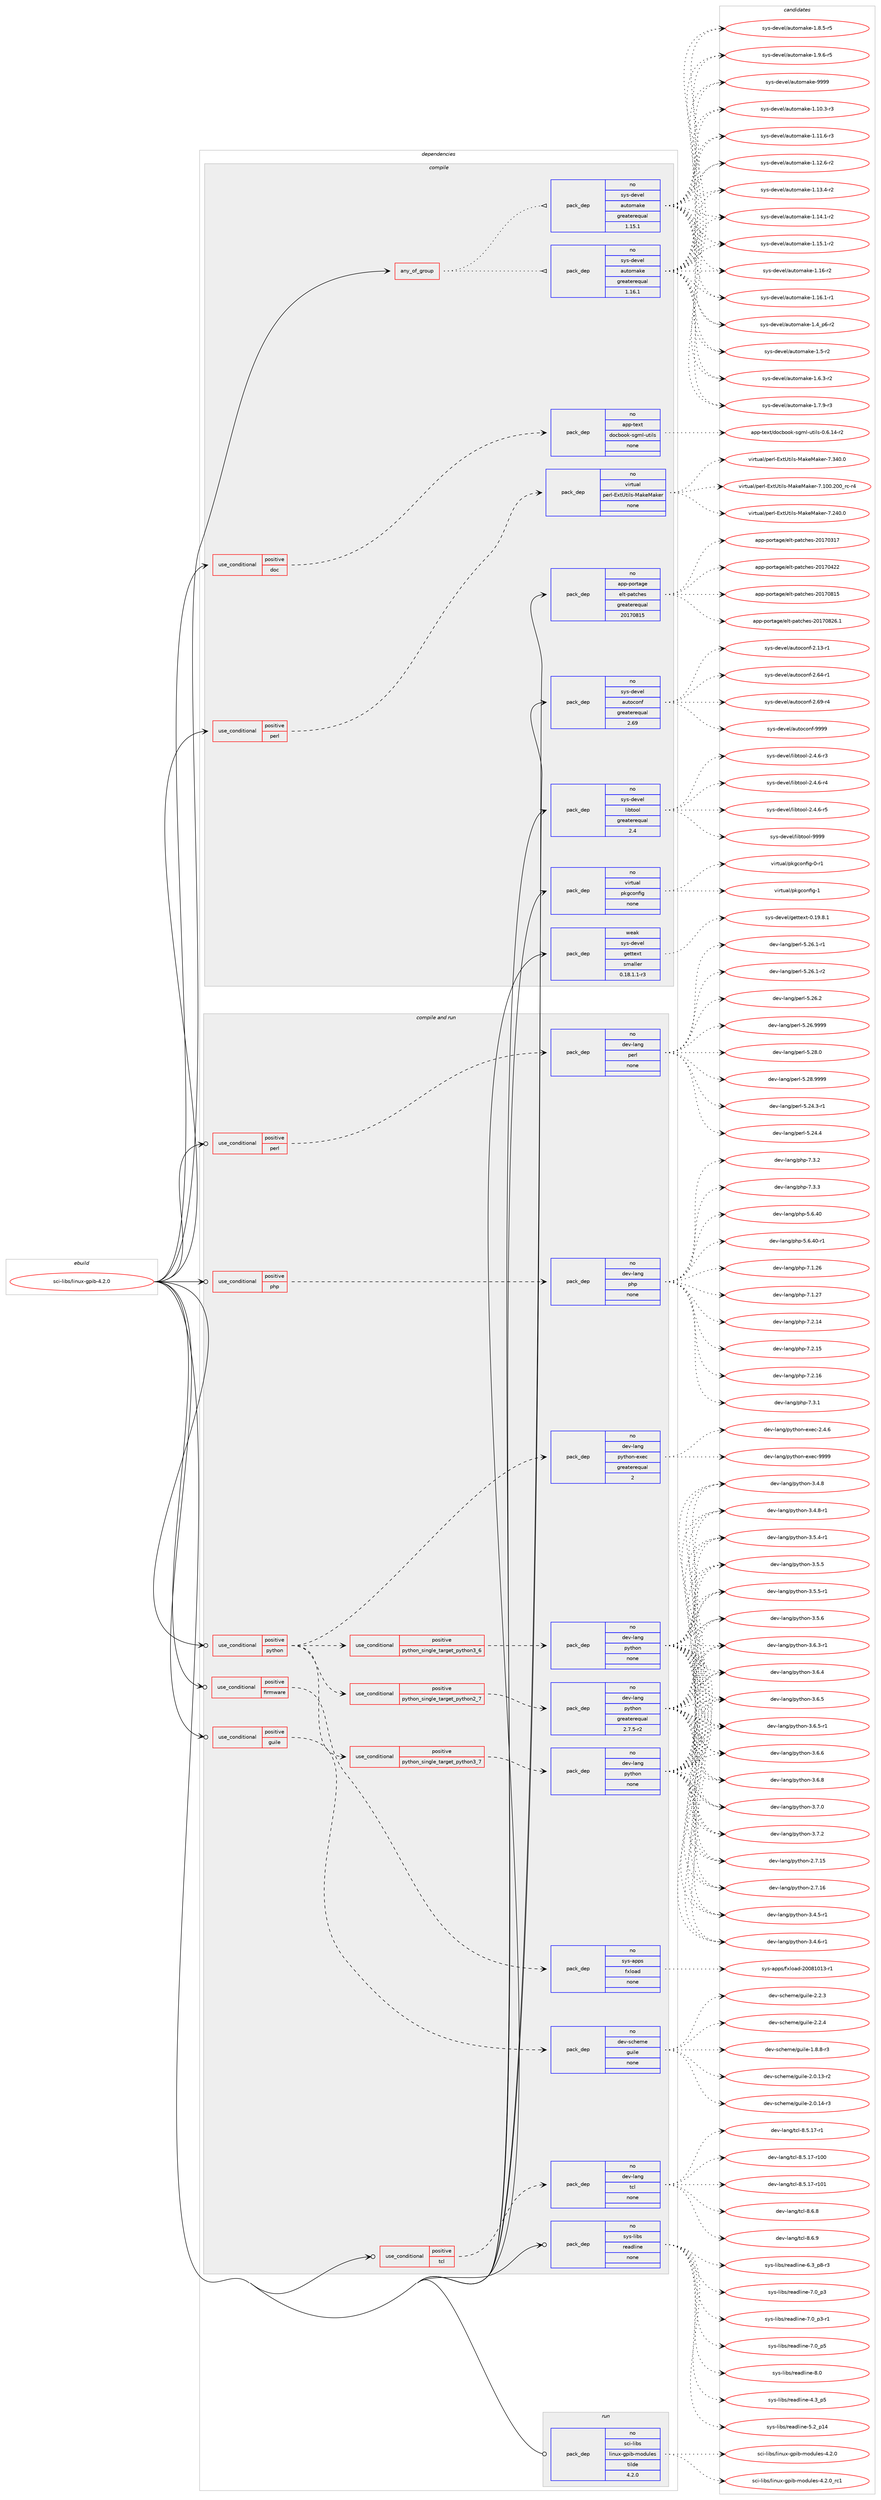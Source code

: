 digraph prolog {

# *************
# Graph options
# *************

newrank=true;
concentrate=true;
compound=true;
graph [rankdir=LR,fontname=Helvetica,fontsize=10,ranksep=1.5];#, ranksep=2.5, nodesep=0.2];
edge  [arrowhead=vee];
node  [fontname=Helvetica,fontsize=10];

# **********
# The ebuild
# **********

subgraph cluster_leftcol {
color=gray;
rank=same;
label=<<i>ebuild</i>>;
id [label="sci-libs/linux-gpib-4.2.0", color=red, width=4, href="../sci-libs/linux-gpib-4.2.0.svg"];
}

# ****************
# The dependencies
# ****************

subgraph cluster_midcol {
color=gray;
label=<<i>dependencies</i>>;
subgraph cluster_compile {
fillcolor="#eeeeee";
style=filled;
label=<<i>compile</i>>;
subgraph any26933 {
dependency1694838 [label=<<TABLE BORDER="0" CELLBORDER="1" CELLSPACING="0" CELLPADDING="4"><TR><TD CELLPADDING="10">any_of_group</TD></TR></TABLE>>, shape=none, color=red];subgraph pack1213305 {
dependency1694839 [label=<<TABLE BORDER="0" CELLBORDER="1" CELLSPACING="0" CELLPADDING="4" WIDTH="220"><TR><TD ROWSPAN="6" CELLPADDING="30">pack_dep</TD></TR><TR><TD WIDTH="110">no</TD></TR><TR><TD>sys-devel</TD></TR><TR><TD>automake</TD></TR><TR><TD>greaterequal</TD></TR><TR><TD>1.16.1</TD></TR></TABLE>>, shape=none, color=blue];
}
dependency1694838:e -> dependency1694839:w [weight=20,style="dotted",arrowhead="oinv"];
subgraph pack1213306 {
dependency1694840 [label=<<TABLE BORDER="0" CELLBORDER="1" CELLSPACING="0" CELLPADDING="4" WIDTH="220"><TR><TD ROWSPAN="6" CELLPADDING="30">pack_dep</TD></TR><TR><TD WIDTH="110">no</TD></TR><TR><TD>sys-devel</TD></TR><TR><TD>automake</TD></TR><TR><TD>greaterequal</TD></TR><TR><TD>1.15.1</TD></TR></TABLE>>, shape=none, color=blue];
}
dependency1694838:e -> dependency1694840:w [weight=20,style="dotted",arrowhead="oinv"];
}
id:e -> dependency1694838:w [weight=20,style="solid",arrowhead="vee"];
subgraph cond453748 {
dependency1694841 [label=<<TABLE BORDER="0" CELLBORDER="1" CELLSPACING="0" CELLPADDING="4"><TR><TD ROWSPAN="3" CELLPADDING="10">use_conditional</TD></TR><TR><TD>positive</TD></TR><TR><TD>doc</TD></TR></TABLE>>, shape=none, color=red];
subgraph pack1213307 {
dependency1694842 [label=<<TABLE BORDER="0" CELLBORDER="1" CELLSPACING="0" CELLPADDING="4" WIDTH="220"><TR><TD ROWSPAN="6" CELLPADDING="30">pack_dep</TD></TR><TR><TD WIDTH="110">no</TD></TR><TR><TD>app-text</TD></TR><TR><TD>docbook-sgml-utils</TD></TR><TR><TD>none</TD></TR><TR><TD></TD></TR></TABLE>>, shape=none, color=blue];
}
dependency1694841:e -> dependency1694842:w [weight=20,style="dashed",arrowhead="vee"];
}
id:e -> dependency1694841:w [weight=20,style="solid",arrowhead="vee"];
subgraph cond453749 {
dependency1694843 [label=<<TABLE BORDER="0" CELLBORDER="1" CELLSPACING="0" CELLPADDING="4"><TR><TD ROWSPAN="3" CELLPADDING="10">use_conditional</TD></TR><TR><TD>positive</TD></TR><TR><TD>perl</TD></TR></TABLE>>, shape=none, color=red];
subgraph pack1213308 {
dependency1694844 [label=<<TABLE BORDER="0" CELLBORDER="1" CELLSPACING="0" CELLPADDING="4" WIDTH="220"><TR><TD ROWSPAN="6" CELLPADDING="30">pack_dep</TD></TR><TR><TD WIDTH="110">no</TD></TR><TR><TD>virtual</TD></TR><TR><TD>perl-ExtUtils-MakeMaker</TD></TR><TR><TD>none</TD></TR><TR><TD></TD></TR></TABLE>>, shape=none, color=blue];
}
dependency1694843:e -> dependency1694844:w [weight=20,style="dashed",arrowhead="vee"];
}
id:e -> dependency1694843:w [weight=20,style="solid",arrowhead="vee"];
subgraph pack1213309 {
dependency1694845 [label=<<TABLE BORDER="0" CELLBORDER="1" CELLSPACING="0" CELLPADDING="4" WIDTH="220"><TR><TD ROWSPAN="6" CELLPADDING="30">pack_dep</TD></TR><TR><TD WIDTH="110">no</TD></TR><TR><TD>app-portage</TD></TR><TR><TD>elt-patches</TD></TR><TR><TD>greaterequal</TD></TR><TR><TD>20170815</TD></TR></TABLE>>, shape=none, color=blue];
}
id:e -> dependency1694845:w [weight=20,style="solid",arrowhead="vee"];
subgraph pack1213310 {
dependency1694846 [label=<<TABLE BORDER="0" CELLBORDER="1" CELLSPACING="0" CELLPADDING="4" WIDTH="220"><TR><TD ROWSPAN="6" CELLPADDING="30">pack_dep</TD></TR><TR><TD WIDTH="110">no</TD></TR><TR><TD>sys-devel</TD></TR><TR><TD>autoconf</TD></TR><TR><TD>greaterequal</TD></TR><TR><TD>2.69</TD></TR></TABLE>>, shape=none, color=blue];
}
id:e -> dependency1694846:w [weight=20,style="solid",arrowhead="vee"];
subgraph pack1213311 {
dependency1694847 [label=<<TABLE BORDER="0" CELLBORDER="1" CELLSPACING="0" CELLPADDING="4" WIDTH="220"><TR><TD ROWSPAN="6" CELLPADDING="30">pack_dep</TD></TR><TR><TD WIDTH="110">no</TD></TR><TR><TD>sys-devel</TD></TR><TR><TD>libtool</TD></TR><TR><TD>greaterequal</TD></TR><TR><TD>2.4</TD></TR></TABLE>>, shape=none, color=blue];
}
id:e -> dependency1694847:w [weight=20,style="solid",arrowhead="vee"];
subgraph pack1213312 {
dependency1694848 [label=<<TABLE BORDER="0" CELLBORDER="1" CELLSPACING="0" CELLPADDING="4" WIDTH="220"><TR><TD ROWSPAN="6" CELLPADDING="30">pack_dep</TD></TR><TR><TD WIDTH="110">no</TD></TR><TR><TD>virtual</TD></TR><TR><TD>pkgconfig</TD></TR><TR><TD>none</TD></TR><TR><TD></TD></TR></TABLE>>, shape=none, color=blue];
}
id:e -> dependency1694848:w [weight=20,style="solid",arrowhead="vee"];
subgraph pack1213313 {
dependency1694849 [label=<<TABLE BORDER="0" CELLBORDER="1" CELLSPACING="0" CELLPADDING="4" WIDTH="220"><TR><TD ROWSPAN="6" CELLPADDING="30">pack_dep</TD></TR><TR><TD WIDTH="110">weak</TD></TR><TR><TD>sys-devel</TD></TR><TR><TD>gettext</TD></TR><TR><TD>smaller</TD></TR><TR><TD>0.18.1.1-r3</TD></TR></TABLE>>, shape=none, color=blue];
}
id:e -> dependency1694849:w [weight=20,style="solid",arrowhead="vee"];
}
subgraph cluster_compileandrun {
fillcolor="#eeeeee";
style=filled;
label=<<i>compile and run</i>>;
subgraph cond453750 {
dependency1694850 [label=<<TABLE BORDER="0" CELLBORDER="1" CELLSPACING="0" CELLPADDING="4"><TR><TD ROWSPAN="3" CELLPADDING="10">use_conditional</TD></TR><TR><TD>positive</TD></TR><TR><TD>firmware</TD></TR></TABLE>>, shape=none, color=red];
subgraph pack1213314 {
dependency1694851 [label=<<TABLE BORDER="0" CELLBORDER="1" CELLSPACING="0" CELLPADDING="4" WIDTH="220"><TR><TD ROWSPAN="6" CELLPADDING="30">pack_dep</TD></TR><TR><TD WIDTH="110">no</TD></TR><TR><TD>sys-apps</TD></TR><TR><TD>fxload</TD></TR><TR><TD>none</TD></TR><TR><TD></TD></TR></TABLE>>, shape=none, color=blue];
}
dependency1694850:e -> dependency1694851:w [weight=20,style="dashed",arrowhead="vee"];
}
id:e -> dependency1694850:w [weight=20,style="solid",arrowhead="odotvee"];
subgraph cond453751 {
dependency1694852 [label=<<TABLE BORDER="0" CELLBORDER="1" CELLSPACING="0" CELLPADDING="4"><TR><TD ROWSPAN="3" CELLPADDING="10">use_conditional</TD></TR><TR><TD>positive</TD></TR><TR><TD>guile</TD></TR></TABLE>>, shape=none, color=red];
subgraph pack1213315 {
dependency1694853 [label=<<TABLE BORDER="0" CELLBORDER="1" CELLSPACING="0" CELLPADDING="4" WIDTH="220"><TR><TD ROWSPAN="6" CELLPADDING="30">pack_dep</TD></TR><TR><TD WIDTH="110">no</TD></TR><TR><TD>dev-scheme</TD></TR><TR><TD>guile</TD></TR><TR><TD>none</TD></TR><TR><TD></TD></TR></TABLE>>, shape=none, color=blue];
}
dependency1694852:e -> dependency1694853:w [weight=20,style="dashed",arrowhead="vee"];
}
id:e -> dependency1694852:w [weight=20,style="solid",arrowhead="odotvee"];
subgraph cond453752 {
dependency1694854 [label=<<TABLE BORDER="0" CELLBORDER="1" CELLSPACING="0" CELLPADDING="4"><TR><TD ROWSPAN="3" CELLPADDING="10">use_conditional</TD></TR><TR><TD>positive</TD></TR><TR><TD>perl</TD></TR></TABLE>>, shape=none, color=red];
subgraph pack1213316 {
dependency1694855 [label=<<TABLE BORDER="0" CELLBORDER="1" CELLSPACING="0" CELLPADDING="4" WIDTH="220"><TR><TD ROWSPAN="6" CELLPADDING="30">pack_dep</TD></TR><TR><TD WIDTH="110">no</TD></TR><TR><TD>dev-lang</TD></TR><TR><TD>perl</TD></TR><TR><TD>none</TD></TR><TR><TD></TD></TR></TABLE>>, shape=none, color=blue];
}
dependency1694854:e -> dependency1694855:w [weight=20,style="dashed",arrowhead="vee"];
}
id:e -> dependency1694854:w [weight=20,style="solid",arrowhead="odotvee"];
subgraph cond453753 {
dependency1694856 [label=<<TABLE BORDER="0" CELLBORDER="1" CELLSPACING="0" CELLPADDING="4"><TR><TD ROWSPAN="3" CELLPADDING="10">use_conditional</TD></TR><TR><TD>positive</TD></TR><TR><TD>php</TD></TR></TABLE>>, shape=none, color=red];
subgraph pack1213317 {
dependency1694857 [label=<<TABLE BORDER="0" CELLBORDER="1" CELLSPACING="0" CELLPADDING="4" WIDTH="220"><TR><TD ROWSPAN="6" CELLPADDING="30">pack_dep</TD></TR><TR><TD WIDTH="110">no</TD></TR><TR><TD>dev-lang</TD></TR><TR><TD>php</TD></TR><TR><TD>none</TD></TR><TR><TD></TD></TR></TABLE>>, shape=none, color=blue];
}
dependency1694856:e -> dependency1694857:w [weight=20,style="dashed",arrowhead="vee"];
}
id:e -> dependency1694856:w [weight=20,style="solid",arrowhead="odotvee"];
subgraph cond453754 {
dependency1694858 [label=<<TABLE BORDER="0" CELLBORDER="1" CELLSPACING="0" CELLPADDING="4"><TR><TD ROWSPAN="3" CELLPADDING="10">use_conditional</TD></TR><TR><TD>positive</TD></TR><TR><TD>python</TD></TR></TABLE>>, shape=none, color=red];
subgraph cond453755 {
dependency1694859 [label=<<TABLE BORDER="0" CELLBORDER="1" CELLSPACING="0" CELLPADDING="4"><TR><TD ROWSPAN="3" CELLPADDING="10">use_conditional</TD></TR><TR><TD>positive</TD></TR><TR><TD>python_single_target_python2_7</TD></TR></TABLE>>, shape=none, color=red];
subgraph pack1213318 {
dependency1694860 [label=<<TABLE BORDER="0" CELLBORDER="1" CELLSPACING="0" CELLPADDING="4" WIDTH="220"><TR><TD ROWSPAN="6" CELLPADDING="30">pack_dep</TD></TR><TR><TD WIDTH="110">no</TD></TR><TR><TD>dev-lang</TD></TR><TR><TD>python</TD></TR><TR><TD>greaterequal</TD></TR><TR><TD>2.7.5-r2</TD></TR></TABLE>>, shape=none, color=blue];
}
dependency1694859:e -> dependency1694860:w [weight=20,style="dashed",arrowhead="vee"];
}
dependency1694858:e -> dependency1694859:w [weight=20,style="dashed",arrowhead="vee"];
subgraph cond453756 {
dependency1694861 [label=<<TABLE BORDER="0" CELLBORDER="1" CELLSPACING="0" CELLPADDING="4"><TR><TD ROWSPAN="3" CELLPADDING="10">use_conditional</TD></TR><TR><TD>positive</TD></TR><TR><TD>python_single_target_python3_6</TD></TR></TABLE>>, shape=none, color=red];
subgraph pack1213319 {
dependency1694862 [label=<<TABLE BORDER="0" CELLBORDER="1" CELLSPACING="0" CELLPADDING="4" WIDTH="220"><TR><TD ROWSPAN="6" CELLPADDING="30">pack_dep</TD></TR><TR><TD WIDTH="110">no</TD></TR><TR><TD>dev-lang</TD></TR><TR><TD>python</TD></TR><TR><TD>none</TD></TR><TR><TD></TD></TR></TABLE>>, shape=none, color=blue];
}
dependency1694861:e -> dependency1694862:w [weight=20,style="dashed",arrowhead="vee"];
}
dependency1694858:e -> dependency1694861:w [weight=20,style="dashed",arrowhead="vee"];
subgraph cond453757 {
dependency1694863 [label=<<TABLE BORDER="0" CELLBORDER="1" CELLSPACING="0" CELLPADDING="4"><TR><TD ROWSPAN="3" CELLPADDING="10">use_conditional</TD></TR><TR><TD>positive</TD></TR><TR><TD>python_single_target_python3_7</TD></TR></TABLE>>, shape=none, color=red];
subgraph pack1213320 {
dependency1694864 [label=<<TABLE BORDER="0" CELLBORDER="1" CELLSPACING="0" CELLPADDING="4" WIDTH="220"><TR><TD ROWSPAN="6" CELLPADDING="30">pack_dep</TD></TR><TR><TD WIDTH="110">no</TD></TR><TR><TD>dev-lang</TD></TR><TR><TD>python</TD></TR><TR><TD>none</TD></TR><TR><TD></TD></TR></TABLE>>, shape=none, color=blue];
}
dependency1694863:e -> dependency1694864:w [weight=20,style="dashed",arrowhead="vee"];
}
dependency1694858:e -> dependency1694863:w [weight=20,style="dashed",arrowhead="vee"];
subgraph pack1213321 {
dependency1694865 [label=<<TABLE BORDER="0" CELLBORDER="1" CELLSPACING="0" CELLPADDING="4" WIDTH="220"><TR><TD ROWSPAN="6" CELLPADDING="30">pack_dep</TD></TR><TR><TD WIDTH="110">no</TD></TR><TR><TD>dev-lang</TD></TR><TR><TD>python-exec</TD></TR><TR><TD>greaterequal</TD></TR><TR><TD>2</TD></TR></TABLE>>, shape=none, color=blue];
}
dependency1694858:e -> dependency1694865:w [weight=20,style="dashed",arrowhead="vee"];
}
id:e -> dependency1694858:w [weight=20,style="solid",arrowhead="odotvee"];
subgraph cond453758 {
dependency1694866 [label=<<TABLE BORDER="0" CELLBORDER="1" CELLSPACING="0" CELLPADDING="4"><TR><TD ROWSPAN="3" CELLPADDING="10">use_conditional</TD></TR><TR><TD>positive</TD></TR><TR><TD>tcl</TD></TR></TABLE>>, shape=none, color=red];
subgraph pack1213322 {
dependency1694867 [label=<<TABLE BORDER="0" CELLBORDER="1" CELLSPACING="0" CELLPADDING="4" WIDTH="220"><TR><TD ROWSPAN="6" CELLPADDING="30">pack_dep</TD></TR><TR><TD WIDTH="110">no</TD></TR><TR><TD>dev-lang</TD></TR><TR><TD>tcl</TD></TR><TR><TD>none</TD></TR><TR><TD></TD></TR></TABLE>>, shape=none, color=blue];
}
dependency1694866:e -> dependency1694867:w [weight=20,style="dashed",arrowhead="vee"];
}
id:e -> dependency1694866:w [weight=20,style="solid",arrowhead="odotvee"];
subgraph pack1213323 {
dependency1694868 [label=<<TABLE BORDER="0" CELLBORDER="1" CELLSPACING="0" CELLPADDING="4" WIDTH="220"><TR><TD ROWSPAN="6" CELLPADDING="30">pack_dep</TD></TR><TR><TD WIDTH="110">no</TD></TR><TR><TD>sys-libs</TD></TR><TR><TD>readline</TD></TR><TR><TD>none</TD></TR><TR><TD></TD></TR></TABLE>>, shape=none, color=blue];
}
id:e -> dependency1694868:w [weight=20,style="solid",arrowhead="odotvee"];
}
subgraph cluster_run {
fillcolor="#eeeeee";
style=filled;
label=<<i>run</i>>;
subgraph pack1213324 {
dependency1694869 [label=<<TABLE BORDER="0" CELLBORDER="1" CELLSPACING="0" CELLPADDING="4" WIDTH="220"><TR><TD ROWSPAN="6" CELLPADDING="30">pack_dep</TD></TR><TR><TD WIDTH="110">no</TD></TR><TR><TD>sci-libs</TD></TR><TR><TD>linux-gpib-modules</TD></TR><TR><TD>tilde</TD></TR><TR><TD>4.2.0</TD></TR></TABLE>>, shape=none, color=blue];
}
id:e -> dependency1694869:w [weight=20,style="solid",arrowhead="odot"];
}
}

# **************
# The candidates
# **************

subgraph cluster_choices {
rank=same;
color=gray;
label=<<i>candidates</i>>;

subgraph choice1213305 {
color=black;
nodesep=1;
choice11512111545100101118101108479711711611110997107101454946494846514511451 [label="sys-devel/automake-1.10.3-r3", color=red, width=4,href="../sys-devel/automake-1.10.3-r3.svg"];
choice11512111545100101118101108479711711611110997107101454946494946544511451 [label="sys-devel/automake-1.11.6-r3", color=red, width=4,href="../sys-devel/automake-1.11.6-r3.svg"];
choice11512111545100101118101108479711711611110997107101454946495046544511450 [label="sys-devel/automake-1.12.6-r2", color=red, width=4,href="../sys-devel/automake-1.12.6-r2.svg"];
choice11512111545100101118101108479711711611110997107101454946495146524511450 [label="sys-devel/automake-1.13.4-r2", color=red, width=4,href="../sys-devel/automake-1.13.4-r2.svg"];
choice11512111545100101118101108479711711611110997107101454946495246494511450 [label="sys-devel/automake-1.14.1-r2", color=red, width=4,href="../sys-devel/automake-1.14.1-r2.svg"];
choice11512111545100101118101108479711711611110997107101454946495346494511450 [label="sys-devel/automake-1.15.1-r2", color=red, width=4,href="../sys-devel/automake-1.15.1-r2.svg"];
choice1151211154510010111810110847971171161111099710710145494649544511450 [label="sys-devel/automake-1.16-r2", color=red, width=4,href="../sys-devel/automake-1.16-r2.svg"];
choice11512111545100101118101108479711711611110997107101454946495446494511449 [label="sys-devel/automake-1.16.1-r1", color=red, width=4,href="../sys-devel/automake-1.16.1-r1.svg"];
choice115121115451001011181011084797117116111109971071014549465295112544511450 [label="sys-devel/automake-1.4_p6-r2", color=red, width=4,href="../sys-devel/automake-1.4_p6-r2.svg"];
choice11512111545100101118101108479711711611110997107101454946534511450 [label="sys-devel/automake-1.5-r2", color=red, width=4,href="../sys-devel/automake-1.5-r2.svg"];
choice115121115451001011181011084797117116111109971071014549465446514511450 [label="sys-devel/automake-1.6.3-r2", color=red, width=4,href="../sys-devel/automake-1.6.3-r2.svg"];
choice115121115451001011181011084797117116111109971071014549465546574511451 [label="sys-devel/automake-1.7.9-r3", color=red, width=4,href="../sys-devel/automake-1.7.9-r3.svg"];
choice115121115451001011181011084797117116111109971071014549465646534511453 [label="sys-devel/automake-1.8.5-r5", color=red, width=4,href="../sys-devel/automake-1.8.5-r5.svg"];
choice115121115451001011181011084797117116111109971071014549465746544511453 [label="sys-devel/automake-1.9.6-r5", color=red, width=4,href="../sys-devel/automake-1.9.6-r5.svg"];
choice115121115451001011181011084797117116111109971071014557575757 [label="sys-devel/automake-9999", color=red, width=4,href="../sys-devel/automake-9999.svg"];
dependency1694839:e -> choice11512111545100101118101108479711711611110997107101454946494846514511451:w [style=dotted,weight="100"];
dependency1694839:e -> choice11512111545100101118101108479711711611110997107101454946494946544511451:w [style=dotted,weight="100"];
dependency1694839:e -> choice11512111545100101118101108479711711611110997107101454946495046544511450:w [style=dotted,weight="100"];
dependency1694839:e -> choice11512111545100101118101108479711711611110997107101454946495146524511450:w [style=dotted,weight="100"];
dependency1694839:e -> choice11512111545100101118101108479711711611110997107101454946495246494511450:w [style=dotted,weight="100"];
dependency1694839:e -> choice11512111545100101118101108479711711611110997107101454946495346494511450:w [style=dotted,weight="100"];
dependency1694839:e -> choice1151211154510010111810110847971171161111099710710145494649544511450:w [style=dotted,weight="100"];
dependency1694839:e -> choice11512111545100101118101108479711711611110997107101454946495446494511449:w [style=dotted,weight="100"];
dependency1694839:e -> choice115121115451001011181011084797117116111109971071014549465295112544511450:w [style=dotted,weight="100"];
dependency1694839:e -> choice11512111545100101118101108479711711611110997107101454946534511450:w [style=dotted,weight="100"];
dependency1694839:e -> choice115121115451001011181011084797117116111109971071014549465446514511450:w [style=dotted,weight="100"];
dependency1694839:e -> choice115121115451001011181011084797117116111109971071014549465546574511451:w [style=dotted,weight="100"];
dependency1694839:e -> choice115121115451001011181011084797117116111109971071014549465646534511453:w [style=dotted,weight="100"];
dependency1694839:e -> choice115121115451001011181011084797117116111109971071014549465746544511453:w [style=dotted,weight="100"];
dependency1694839:e -> choice115121115451001011181011084797117116111109971071014557575757:w [style=dotted,weight="100"];
}
subgraph choice1213306 {
color=black;
nodesep=1;
choice11512111545100101118101108479711711611110997107101454946494846514511451 [label="sys-devel/automake-1.10.3-r3", color=red, width=4,href="../sys-devel/automake-1.10.3-r3.svg"];
choice11512111545100101118101108479711711611110997107101454946494946544511451 [label="sys-devel/automake-1.11.6-r3", color=red, width=4,href="../sys-devel/automake-1.11.6-r3.svg"];
choice11512111545100101118101108479711711611110997107101454946495046544511450 [label="sys-devel/automake-1.12.6-r2", color=red, width=4,href="../sys-devel/automake-1.12.6-r2.svg"];
choice11512111545100101118101108479711711611110997107101454946495146524511450 [label="sys-devel/automake-1.13.4-r2", color=red, width=4,href="../sys-devel/automake-1.13.4-r2.svg"];
choice11512111545100101118101108479711711611110997107101454946495246494511450 [label="sys-devel/automake-1.14.1-r2", color=red, width=4,href="../sys-devel/automake-1.14.1-r2.svg"];
choice11512111545100101118101108479711711611110997107101454946495346494511450 [label="sys-devel/automake-1.15.1-r2", color=red, width=4,href="../sys-devel/automake-1.15.1-r2.svg"];
choice1151211154510010111810110847971171161111099710710145494649544511450 [label="sys-devel/automake-1.16-r2", color=red, width=4,href="../sys-devel/automake-1.16-r2.svg"];
choice11512111545100101118101108479711711611110997107101454946495446494511449 [label="sys-devel/automake-1.16.1-r1", color=red, width=4,href="../sys-devel/automake-1.16.1-r1.svg"];
choice115121115451001011181011084797117116111109971071014549465295112544511450 [label="sys-devel/automake-1.4_p6-r2", color=red, width=4,href="../sys-devel/automake-1.4_p6-r2.svg"];
choice11512111545100101118101108479711711611110997107101454946534511450 [label="sys-devel/automake-1.5-r2", color=red, width=4,href="../sys-devel/automake-1.5-r2.svg"];
choice115121115451001011181011084797117116111109971071014549465446514511450 [label="sys-devel/automake-1.6.3-r2", color=red, width=4,href="../sys-devel/automake-1.6.3-r2.svg"];
choice115121115451001011181011084797117116111109971071014549465546574511451 [label="sys-devel/automake-1.7.9-r3", color=red, width=4,href="../sys-devel/automake-1.7.9-r3.svg"];
choice115121115451001011181011084797117116111109971071014549465646534511453 [label="sys-devel/automake-1.8.5-r5", color=red, width=4,href="../sys-devel/automake-1.8.5-r5.svg"];
choice115121115451001011181011084797117116111109971071014549465746544511453 [label="sys-devel/automake-1.9.6-r5", color=red, width=4,href="../sys-devel/automake-1.9.6-r5.svg"];
choice115121115451001011181011084797117116111109971071014557575757 [label="sys-devel/automake-9999", color=red, width=4,href="../sys-devel/automake-9999.svg"];
dependency1694840:e -> choice11512111545100101118101108479711711611110997107101454946494846514511451:w [style=dotted,weight="100"];
dependency1694840:e -> choice11512111545100101118101108479711711611110997107101454946494946544511451:w [style=dotted,weight="100"];
dependency1694840:e -> choice11512111545100101118101108479711711611110997107101454946495046544511450:w [style=dotted,weight="100"];
dependency1694840:e -> choice11512111545100101118101108479711711611110997107101454946495146524511450:w [style=dotted,weight="100"];
dependency1694840:e -> choice11512111545100101118101108479711711611110997107101454946495246494511450:w [style=dotted,weight="100"];
dependency1694840:e -> choice11512111545100101118101108479711711611110997107101454946495346494511450:w [style=dotted,weight="100"];
dependency1694840:e -> choice1151211154510010111810110847971171161111099710710145494649544511450:w [style=dotted,weight="100"];
dependency1694840:e -> choice11512111545100101118101108479711711611110997107101454946495446494511449:w [style=dotted,weight="100"];
dependency1694840:e -> choice115121115451001011181011084797117116111109971071014549465295112544511450:w [style=dotted,weight="100"];
dependency1694840:e -> choice11512111545100101118101108479711711611110997107101454946534511450:w [style=dotted,weight="100"];
dependency1694840:e -> choice115121115451001011181011084797117116111109971071014549465446514511450:w [style=dotted,weight="100"];
dependency1694840:e -> choice115121115451001011181011084797117116111109971071014549465546574511451:w [style=dotted,weight="100"];
dependency1694840:e -> choice115121115451001011181011084797117116111109971071014549465646534511453:w [style=dotted,weight="100"];
dependency1694840:e -> choice115121115451001011181011084797117116111109971071014549465746544511453:w [style=dotted,weight="100"];
dependency1694840:e -> choice115121115451001011181011084797117116111109971071014557575757:w [style=dotted,weight="100"];
}
subgraph choice1213307 {
color=black;
nodesep=1;
choice97112112451161011201164710011199981111111074511510310910845117116105108115454846544649524511450 [label="app-text/docbook-sgml-utils-0.6.14-r2", color=red, width=4,href="../app-text/docbook-sgml-utils-0.6.14-r2.svg"];
dependency1694842:e -> choice97112112451161011201164710011199981111111074511510310910845117116105108115454846544649524511450:w [style=dotted,weight="100"];
}
subgraph choice1213308 {
color=black;
nodesep=1;
choice118105114116117971084711210111410845691201168511610510811545779710710177971071011144555464948484650484895114994511452 [label="virtual/perl-ExtUtils-MakeMaker-7.100.200_rc-r4", color=red, width=4,href="../virtual/perl-ExtUtils-MakeMaker-7.100.200_rc-r4.svg"];
choice118105114116117971084711210111410845691201168511610510811545779710710177971071011144555465052484648 [label="virtual/perl-ExtUtils-MakeMaker-7.240.0", color=red, width=4,href="../virtual/perl-ExtUtils-MakeMaker-7.240.0.svg"];
choice118105114116117971084711210111410845691201168511610510811545779710710177971071011144555465152484648 [label="virtual/perl-ExtUtils-MakeMaker-7.340.0", color=red, width=4,href="../virtual/perl-ExtUtils-MakeMaker-7.340.0.svg"];
dependency1694844:e -> choice118105114116117971084711210111410845691201168511610510811545779710710177971071011144555464948484650484895114994511452:w [style=dotted,weight="100"];
dependency1694844:e -> choice118105114116117971084711210111410845691201168511610510811545779710710177971071011144555465052484648:w [style=dotted,weight="100"];
dependency1694844:e -> choice118105114116117971084711210111410845691201168511610510811545779710710177971071011144555465152484648:w [style=dotted,weight="100"];
}
subgraph choice1213309 {
color=black;
nodesep=1;
choice97112112451121111141169710310147101108116451129711699104101115455048495548514955 [label="app-portage/elt-patches-20170317", color=red, width=4,href="../app-portage/elt-patches-20170317.svg"];
choice97112112451121111141169710310147101108116451129711699104101115455048495548525050 [label="app-portage/elt-patches-20170422", color=red, width=4,href="../app-portage/elt-patches-20170422.svg"];
choice97112112451121111141169710310147101108116451129711699104101115455048495548564953 [label="app-portage/elt-patches-20170815", color=red, width=4,href="../app-portage/elt-patches-20170815.svg"];
choice971121124511211111411697103101471011081164511297116991041011154550484955485650544649 [label="app-portage/elt-patches-20170826.1", color=red, width=4,href="../app-portage/elt-patches-20170826.1.svg"];
dependency1694845:e -> choice97112112451121111141169710310147101108116451129711699104101115455048495548514955:w [style=dotted,weight="100"];
dependency1694845:e -> choice97112112451121111141169710310147101108116451129711699104101115455048495548525050:w [style=dotted,weight="100"];
dependency1694845:e -> choice97112112451121111141169710310147101108116451129711699104101115455048495548564953:w [style=dotted,weight="100"];
dependency1694845:e -> choice971121124511211111411697103101471011081164511297116991041011154550484955485650544649:w [style=dotted,weight="100"];
}
subgraph choice1213310 {
color=black;
nodesep=1;
choice1151211154510010111810110847971171161119911111010245504649514511449 [label="sys-devel/autoconf-2.13-r1", color=red, width=4,href="../sys-devel/autoconf-2.13-r1.svg"];
choice1151211154510010111810110847971171161119911111010245504654524511449 [label="sys-devel/autoconf-2.64-r1", color=red, width=4,href="../sys-devel/autoconf-2.64-r1.svg"];
choice1151211154510010111810110847971171161119911111010245504654574511452 [label="sys-devel/autoconf-2.69-r4", color=red, width=4,href="../sys-devel/autoconf-2.69-r4.svg"];
choice115121115451001011181011084797117116111991111101024557575757 [label="sys-devel/autoconf-9999", color=red, width=4,href="../sys-devel/autoconf-9999.svg"];
dependency1694846:e -> choice1151211154510010111810110847971171161119911111010245504649514511449:w [style=dotted,weight="100"];
dependency1694846:e -> choice1151211154510010111810110847971171161119911111010245504654524511449:w [style=dotted,weight="100"];
dependency1694846:e -> choice1151211154510010111810110847971171161119911111010245504654574511452:w [style=dotted,weight="100"];
dependency1694846:e -> choice115121115451001011181011084797117116111991111101024557575757:w [style=dotted,weight="100"];
}
subgraph choice1213311 {
color=black;
nodesep=1;
choice1151211154510010111810110847108105981161111111084550465246544511451 [label="sys-devel/libtool-2.4.6-r3", color=red, width=4,href="../sys-devel/libtool-2.4.6-r3.svg"];
choice1151211154510010111810110847108105981161111111084550465246544511452 [label="sys-devel/libtool-2.4.6-r4", color=red, width=4,href="../sys-devel/libtool-2.4.6-r4.svg"];
choice1151211154510010111810110847108105981161111111084550465246544511453 [label="sys-devel/libtool-2.4.6-r5", color=red, width=4,href="../sys-devel/libtool-2.4.6-r5.svg"];
choice1151211154510010111810110847108105981161111111084557575757 [label="sys-devel/libtool-9999", color=red, width=4,href="../sys-devel/libtool-9999.svg"];
dependency1694847:e -> choice1151211154510010111810110847108105981161111111084550465246544511451:w [style=dotted,weight="100"];
dependency1694847:e -> choice1151211154510010111810110847108105981161111111084550465246544511452:w [style=dotted,weight="100"];
dependency1694847:e -> choice1151211154510010111810110847108105981161111111084550465246544511453:w [style=dotted,weight="100"];
dependency1694847:e -> choice1151211154510010111810110847108105981161111111084557575757:w [style=dotted,weight="100"];
}
subgraph choice1213312 {
color=black;
nodesep=1;
choice11810511411611797108471121071039911111010210510345484511449 [label="virtual/pkgconfig-0-r1", color=red, width=4,href="../virtual/pkgconfig-0-r1.svg"];
choice1181051141161179710847112107103991111101021051034549 [label="virtual/pkgconfig-1", color=red, width=4,href="../virtual/pkgconfig-1.svg"];
dependency1694848:e -> choice11810511411611797108471121071039911111010210510345484511449:w [style=dotted,weight="100"];
dependency1694848:e -> choice1181051141161179710847112107103991111101021051034549:w [style=dotted,weight="100"];
}
subgraph choice1213313 {
color=black;
nodesep=1;
choice1151211154510010111810110847103101116116101120116454846495746564649 [label="sys-devel/gettext-0.19.8.1", color=red, width=4,href="../sys-devel/gettext-0.19.8.1.svg"];
dependency1694849:e -> choice1151211154510010111810110847103101116116101120116454846495746564649:w [style=dotted,weight="100"];
}
subgraph choice1213314 {
color=black;
nodesep=1;
choice115121115459711211211547102120108111971004550484856494849514511449 [label="sys-apps/fxload-20081013-r1", color=red, width=4,href="../sys-apps/fxload-20081013-r1.svg"];
dependency1694851:e -> choice115121115459711211211547102120108111971004550484856494849514511449:w [style=dotted,weight="100"];
}
subgraph choice1213315 {
color=black;
nodesep=1;
choice1001011184511599104101109101471031171051081014549465646564511451 [label="dev-scheme/guile-1.8.8-r3", color=red, width=4,href="../dev-scheme/guile-1.8.8-r3.svg"];
choice100101118451159910410110910147103117105108101455046484649514511450 [label="dev-scheme/guile-2.0.13-r2", color=red, width=4,href="../dev-scheme/guile-2.0.13-r2.svg"];
choice100101118451159910410110910147103117105108101455046484649524511451 [label="dev-scheme/guile-2.0.14-r3", color=red, width=4,href="../dev-scheme/guile-2.0.14-r3.svg"];
choice100101118451159910410110910147103117105108101455046504651 [label="dev-scheme/guile-2.2.3", color=red, width=4,href="../dev-scheme/guile-2.2.3.svg"];
choice100101118451159910410110910147103117105108101455046504652 [label="dev-scheme/guile-2.2.4", color=red, width=4,href="../dev-scheme/guile-2.2.4.svg"];
dependency1694853:e -> choice1001011184511599104101109101471031171051081014549465646564511451:w [style=dotted,weight="100"];
dependency1694853:e -> choice100101118451159910410110910147103117105108101455046484649514511450:w [style=dotted,weight="100"];
dependency1694853:e -> choice100101118451159910410110910147103117105108101455046484649524511451:w [style=dotted,weight="100"];
dependency1694853:e -> choice100101118451159910410110910147103117105108101455046504651:w [style=dotted,weight="100"];
dependency1694853:e -> choice100101118451159910410110910147103117105108101455046504652:w [style=dotted,weight="100"];
}
subgraph choice1213316 {
color=black;
nodesep=1;
choice100101118451089711010347112101114108455346505246514511449 [label="dev-lang/perl-5.24.3-r1", color=red, width=4,href="../dev-lang/perl-5.24.3-r1.svg"];
choice10010111845108971101034711210111410845534650524652 [label="dev-lang/perl-5.24.4", color=red, width=4,href="../dev-lang/perl-5.24.4.svg"];
choice100101118451089711010347112101114108455346505446494511449 [label="dev-lang/perl-5.26.1-r1", color=red, width=4,href="../dev-lang/perl-5.26.1-r1.svg"];
choice100101118451089711010347112101114108455346505446494511450 [label="dev-lang/perl-5.26.1-r2", color=red, width=4,href="../dev-lang/perl-5.26.1-r2.svg"];
choice10010111845108971101034711210111410845534650544650 [label="dev-lang/perl-5.26.2", color=red, width=4,href="../dev-lang/perl-5.26.2.svg"];
choice10010111845108971101034711210111410845534650544657575757 [label="dev-lang/perl-5.26.9999", color=red, width=4,href="../dev-lang/perl-5.26.9999.svg"];
choice10010111845108971101034711210111410845534650564648 [label="dev-lang/perl-5.28.0", color=red, width=4,href="../dev-lang/perl-5.28.0.svg"];
choice10010111845108971101034711210111410845534650564657575757 [label="dev-lang/perl-5.28.9999", color=red, width=4,href="../dev-lang/perl-5.28.9999.svg"];
dependency1694855:e -> choice100101118451089711010347112101114108455346505246514511449:w [style=dotted,weight="100"];
dependency1694855:e -> choice10010111845108971101034711210111410845534650524652:w [style=dotted,weight="100"];
dependency1694855:e -> choice100101118451089711010347112101114108455346505446494511449:w [style=dotted,weight="100"];
dependency1694855:e -> choice100101118451089711010347112101114108455346505446494511450:w [style=dotted,weight="100"];
dependency1694855:e -> choice10010111845108971101034711210111410845534650544650:w [style=dotted,weight="100"];
dependency1694855:e -> choice10010111845108971101034711210111410845534650544657575757:w [style=dotted,weight="100"];
dependency1694855:e -> choice10010111845108971101034711210111410845534650564648:w [style=dotted,weight="100"];
dependency1694855:e -> choice10010111845108971101034711210111410845534650564657575757:w [style=dotted,weight="100"];
}
subgraph choice1213317 {
color=black;
nodesep=1;
choice10010111845108971101034711210411245534654465248 [label="dev-lang/php-5.6.40", color=red, width=4,href="../dev-lang/php-5.6.40.svg"];
choice100101118451089711010347112104112455346544652484511449 [label="dev-lang/php-5.6.40-r1", color=red, width=4,href="../dev-lang/php-5.6.40-r1.svg"];
choice10010111845108971101034711210411245554649465054 [label="dev-lang/php-7.1.26", color=red, width=4,href="../dev-lang/php-7.1.26.svg"];
choice10010111845108971101034711210411245554649465055 [label="dev-lang/php-7.1.27", color=red, width=4,href="../dev-lang/php-7.1.27.svg"];
choice10010111845108971101034711210411245554650464952 [label="dev-lang/php-7.2.14", color=red, width=4,href="../dev-lang/php-7.2.14.svg"];
choice10010111845108971101034711210411245554650464953 [label="dev-lang/php-7.2.15", color=red, width=4,href="../dev-lang/php-7.2.15.svg"];
choice10010111845108971101034711210411245554650464954 [label="dev-lang/php-7.2.16", color=red, width=4,href="../dev-lang/php-7.2.16.svg"];
choice100101118451089711010347112104112455546514649 [label="dev-lang/php-7.3.1", color=red, width=4,href="../dev-lang/php-7.3.1.svg"];
choice100101118451089711010347112104112455546514650 [label="dev-lang/php-7.3.2", color=red, width=4,href="../dev-lang/php-7.3.2.svg"];
choice100101118451089711010347112104112455546514651 [label="dev-lang/php-7.3.3", color=red, width=4,href="../dev-lang/php-7.3.3.svg"];
dependency1694857:e -> choice10010111845108971101034711210411245534654465248:w [style=dotted,weight="100"];
dependency1694857:e -> choice100101118451089711010347112104112455346544652484511449:w [style=dotted,weight="100"];
dependency1694857:e -> choice10010111845108971101034711210411245554649465054:w [style=dotted,weight="100"];
dependency1694857:e -> choice10010111845108971101034711210411245554649465055:w [style=dotted,weight="100"];
dependency1694857:e -> choice10010111845108971101034711210411245554650464952:w [style=dotted,weight="100"];
dependency1694857:e -> choice10010111845108971101034711210411245554650464953:w [style=dotted,weight="100"];
dependency1694857:e -> choice10010111845108971101034711210411245554650464954:w [style=dotted,weight="100"];
dependency1694857:e -> choice100101118451089711010347112104112455546514649:w [style=dotted,weight="100"];
dependency1694857:e -> choice100101118451089711010347112104112455546514650:w [style=dotted,weight="100"];
dependency1694857:e -> choice100101118451089711010347112104112455546514651:w [style=dotted,weight="100"];
}
subgraph choice1213318 {
color=black;
nodesep=1;
choice10010111845108971101034711212111610411111045504655464953 [label="dev-lang/python-2.7.15", color=red, width=4,href="../dev-lang/python-2.7.15.svg"];
choice10010111845108971101034711212111610411111045504655464954 [label="dev-lang/python-2.7.16", color=red, width=4,href="../dev-lang/python-2.7.16.svg"];
choice1001011184510897110103471121211161041111104551465246534511449 [label="dev-lang/python-3.4.5-r1", color=red, width=4,href="../dev-lang/python-3.4.5-r1.svg"];
choice1001011184510897110103471121211161041111104551465246544511449 [label="dev-lang/python-3.4.6-r1", color=red, width=4,href="../dev-lang/python-3.4.6-r1.svg"];
choice100101118451089711010347112121116104111110455146524656 [label="dev-lang/python-3.4.8", color=red, width=4,href="../dev-lang/python-3.4.8.svg"];
choice1001011184510897110103471121211161041111104551465246564511449 [label="dev-lang/python-3.4.8-r1", color=red, width=4,href="../dev-lang/python-3.4.8-r1.svg"];
choice1001011184510897110103471121211161041111104551465346524511449 [label="dev-lang/python-3.5.4-r1", color=red, width=4,href="../dev-lang/python-3.5.4-r1.svg"];
choice100101118451089711010347112121116104111110455146534653 [label="dev-lang/python-3.5.5", color=red, width=4,href="../dev-lang/python-3.5.5.svg"];
choice1001011184510897110103471121211161041111104551465346534511449 [label="dev-lang/python-3.5.5-r1", color=red, width=4,href="../dev-lang/python-3.5.5-r1.svg"];
choice100101118451089711010347112121116104111110455146534654 [label="dev-lang/python-3.5.6", color=red, width=4,href="../dev-lang/python-3.5.6.svg"];
choice1001011184510897110103471121211161041111104551465446514511449 [label="dev-lang/python-3.6.3-r1", color=red, width=4,href="../dev-lang/python-3.6.3-r1.svg"];
choice100101118451089711010347112121116104111110455146544652 [label="dev-lang/python-3.6.4", color=red, width=4,href="../dev-lang/python-3.6.4.svg"];
choice100101118451089711010347112121116104111110455146544653 [label="dev-lang/python-3.6.5", color=red, width=4,href="../dev-lang/python-3.6.5.svg"];
choice1001011184510897110103471121211161041111104551465446534511449 [label="dev-lang/python-3.6.5-r1", color=red, width=4,href="../dev-lang/python-3.6.5-r1.svg"];
choice100101118451089711010347112121116104111110455146544654 [label="dev-lang/python-3.6.6", color=red, width=4,href="../dev-lang/python-3.6.6.svg"];
choice100101118451089711010347112121116104111110455146544656 [label="dev-lang/python-3.6.8", color=red, width=4,href="../dev-lang/python-3.6.8.svg"];
choice100101118451089711010347112121116104111110455146554648 [label="dev-lang/python-3.7.0", color=red, width=4,href="../dev-lang/python-3.7.0.svg"];
choice100101118451089711010347112121116104111110455146554650 [label="dev-lang/python-3.7.2", color=red, width=4,href="../dev-lang/python-3.7.2.svg"];
dependency1694860:e -> choice10010111845108971101034711212111610411111045504655464953:w [style=dotted,weight="100"];
dependency1694860:e -> choice10010111845108971101034711212111610411111045504655464954:w [style=dotted,weight="100"];
dependency1694860:e -> choice1001011184510897110103471121211161041111104551465246534511449:w [style=dotted,weight="100"];
dependency1694860:e -> choice1001011184510897110103471121211161041111104551465246544511449:w [style=dotted,weight="100"];
dependency1694860:e -> choice100101118451089711010347112121116104111110455146524656:w [style=dotted,weight="100"];
dependency1694860:e -> choice1001011184510897110103471121211161041111104551465246564511449:w [style=dotted,weight="100"];
dependency1694860:e -> choice1001011184510897110103471121211161041111104551465346524511449:w [style=dotted,weight="100"];
dependency1694860:e -> choice100101118451089711010347112121116104111110455146534653:w [style=dotted,weight="100"];
dependency1694860:e -> choice1001011184510897110103471121211161041111104551465346534511449:w [style=dotted,weight="100"];
dependency1694860:e -> choice100101118451089711010347112121116104111110455146534654:w [style=dotted,weight="100"];
dependency1694860:e -> choice1001011184510897110103471121211161041111104551465446514511449:w [style=dotted,weight="100"];
dependency1694860:e -> choice100101118451089711010347112121116104111110455146544652:w [style=dotted,weight="100"];
dependency1694860:e -> choice100101118451089711010347112121116104111110455146544653:w [style=dotted,weight="100"];
dependency1694860:e -> choice1001011184510897110103471121211161041111104551465446534511449:w [style=dotted,weight="100"];
dependency1694860:e -> choice100101118451089711010347112121116104111110455146544654:w [style=dotted,weight="100"];
dependency1694860:e -> choice100101118451089711010347112121116104111110455146544656:w [style=dotted,weight="100"];
dependency1694860:e -> choice100101118451089711010347112121116104111110455146554648:w [style=dotted,weight="100"];
dependency1694860:e -> choice100101118451089711010347112121116104111110455146554650:w [style=dotted,weight="100"];
}
subgraph choice1213319 {
color=black;
nodesep=1;
choice10010111845108971101034711212111610411111045504655464953 [label="dev-lang/python-2.7.15", color=red, width=4,href="../dev-lang/python-2.7.15.svg"];
choice10010111845108971101034711212111610411111045504655464954 [label="dev-lang/python-2.7.16", color=red, width=4,href="../dev-lang/python-2.7.16.svg"];
choice1001011184510897110103471121211161041111104551465246534511449 [label="dev-lang/python-3.4.5-r1", color=red, width=4,href="../dev-lang/python-3.4.5-r1.svg"];
choice1001011184510897110103471121211161041111104551465246544511449 [label="dev-lang/python-3.4.6-r1", color=red, width=4,href="../dev-lang/python-3.4.6-r1.svg"];
choice100101118451089711010347112121116104111110455146524656 [label="dev-lang/python-3.4.8", color=red, width=4,href="../dev-lang/python-3.4.8.svg"];
choice1001011184510897110103471121211161041111104551465246564511449 [label="dev-lang/python-3.4.8-r1", color=red, width=4,href="../dev-lang/python-3.4.8-r1.svg"];
choice1001011184510897110103471121211161041111104551465346524511449 [label="dev-lang/python-3.5.4-r1", color=red, width=4,href="../dev-lang/python-3.5.4-r1.svg"];
choice100101118451089711010347112121116104111110455146534653 [label="dev-lang/python-3.5.5", color=red, width=4,href="../dev-lang/python-3.5.5.svg"];
choice1001011184510897110103471121211161041111104551465346534511449 [label="dev-lang/python-3.5.5-r1", color=red, width=4,href="../dev-lang/python-3.5.5-r1.svg"];
choice100101118451089711010347112121116104111110455146534654 [label="dev-lang/python-3.5.6", color=red, width=4,href="../dev-lang/python-3.5.6.svg"];
choice1001011184510897110103471121211161041111104551465446514511449 [label="dev-lang/python-3.6.3-r1", color=red, width=4,href="../dev-lang/python-3.6.3-r1.svg"];
choice100101118451089711010347112121116104111110455146544652 [label="dev-lang/python-3.6.4", color=red, width=4,href="../dev-lang/python-3.6.4.svg"];
choice100101118451089711010347112121116104111110455146544653 [label="dev-lang/python-3.6.5", color=red, width=4,href="../dev-lang/python-3.6.5.svg"];
choice1001011184510897110103471121211161041111104551465446534511449 [label="dev-lang/python-3.6.5-r1", color=red, width=4,href="../dev-lang/python-3.6.5-r1.svg"];
choice100101118451089711010347112121116104111110455146544654 [label="dev-lang/python-3.6.6", color=red, width=4,href="../dev-lang/python-3.6.6.svg"];
choice100101118451089711010347112121116104111110455146544656 [label="dev-lang/python-3.6.8", color=red, width=4,href="../dev-lang/python-3.6.8.svg"];
choice100101118451089711010347112121116104111110455146554648 [label="dev-lang/python-3.7.0", color=red, width=4,href="../dev-lang/python-3.7.0.svg"];
choice100101118451089711010347112121116104111110455146554650 [label="dev-lang/python-3.7.2", color=red, width=4,href="../dev-lang/python-3.7.2.svg"];
dependency1694862:e -> choice10010111845108971101034711212111610411111045504655464953:w [style=dotted,weight="100"];
dependency1694862:e -> choice10010111845108971101034711212111610411111045504655464954:w [style=dotted,weight="100"];
dependency1694862:e -> choice1001011184510897110103471121211161041111104551465246534511449:w [style=dotted,weight="100"];
dependency1694862:e -> choice1001011184510897110103471121211161041111104551465246544511449:w [style=dotted,weight="100"];
dependency1694862:e -> choice100101118451089711010347112121116104111110455146524656:w [style=dotted,weight="100"];
dependency1694862:e -> choice1001011184510897110103471121211161041111104551465246564511449:w [style=dotted,weight="100"];
dependency1694862:e -> choice1001011184510897110103471121211161041111104551465346524511449:w [style=dotted,weight="100"];
dependency1694862:e -> choice100101118451089711010347112121116104111110455146534653:w [style=dotted,weight="100"];
dependency1694862:e -> choice1001011184510897110103471121211161041111104551465346534511449:w [style=dotted,weight="100"];
dependency1694862:e -> choice100101118451089711010347112121116104111110455146534654:w [style=dotted,weight="100"];
dependency1694862:e -> choice1001011184510897110103471121211161041111104551465446514511449:w [style=dotted,weight="100"];
dependency1694862:e -> choice100101118451089711010347112121116104111110455146544652:w [style=dotted,weight="100"];
dependency1694862:e -> choice100101118451089711010347112121116104111110455146544653:w [style=dotted,weight="100"];
dependency1694862:e -> choice1001011184510897110103471121211161041111104551465446534511449:w [style=dotted,weight="100"];
dependency1694862:e -> choice100101118451089711010347112121116104111110455146544654:w [style=dotted,weight="100"];
dependency1694862:e -> choice100101118451089711010347112121116104111110455146544656:w [style=dotted,weight="100"];
dependency1694862:e -> choice100101118451089711010347112121116104111110455146554648:w [style=dotted,weight="100"];
dependency1694862:e -> choice100101118451089711010347112121116104111110455146554650:w [style=dotted,weight="100"];
}
subgraph choice1213320 {
color=black;
nodesep=1;
choice10010111845108971101034711212111610411111045504655464953 [label="dev-lang/python-2.7.15", color=red, width=4,href="../dev-lang/python-2.7.15.svg"];
choice10010111845108971101034711212111610411111045504655464954 [label="dev-lang/python-2.7.16", color=red, width=4,href="../dev-lang/python-2.7.16.svg"];
choice1001011184510897110103471121211161041111104551465246534511449 [label="dev-lang/python-3.4.5-r1", color=red, width=4,href="../dev-lang/python-3.4.5-r1.svg"];
choice1001011184510897110103471121211161041111104551465246544511449 [label="dev-lang/python-3.4.6-r1", color=red, width=4,href="../dev-lang/python-3.4.6-r1.svg"];
choice100101118451089711010347112121116104111110455146524656 [label="dev-lang/python-3.4.8", color=red, width=4,href="../dev-lang/python-3.4.8.svg"];
choice1001011184510897110103471121211161041111104551465246564511449 [label="dev-lang/python-3.4.8-r1", color=red, width=4,href="../dev-lang/python-3.4.8-r1.svg"];
choice1001011184510897110103471121211161041111104551465346524511449 [label="dev-lang/python-3.5.4-r1", color=red, width=4,href="../dev-lang/python-3.5.4-r1.svg"];
choice100101118451089711010347112121116104111110455146534653 [label="dev-lang/python-3.5.5", color=red, width=4,href="../dev-lang/python-3.5.5.svg"];
choice1001011184510897110103471121211161041111104551465346534511449 [label="dev-lang/python-3.5.5-r1", color=red, width=4,href="../dev-lang/python-3.5.5-r1.svg"];
choice100101118451089711010347112121116104111110455146534654 [label="dev-lang/python-3.5.6", color=red, width=4,href="../dev-lang/python-3.5.6.svg"];
choice1001011184510897110103471121211161041111104551465446514511449 [label="dev-lang/python-3.6.3-r1", color=red, width=4,href="../dev-lang/python-3.6.3-r1.svg"];
choice100101118451089711010347112121116104111110455146544652 [label="dev-lang/python-3.6.4", color=red, width=4,href="../dev-lang/python-3.6.4.svg"];
choice100101118451089711010347112121116104111110455146544653 [label="dev-lang/python-3.6.5", color=red, width=4,href="../dev-lang/python-3.6.5.svg"];
choice1001011184510897110103471121211161041111104551465446534511449 [label="dev-lang/python-3.6.5-r1", color=red, width=4,href="../dev-lang/python-3.6.5-r1.svg"];
choice100101118451089711010347112121116104111110455146544654 [label="dev-lang/python-3.6.6", color=red, width=4,href="../dev-lang/python-3.6.6.svg"];
choice100101118451089711010347112121116104111110455146544656 [label="dev-lang/python-3.6.8", color=red, width=4,href="../dev-lang/python-3.6.8.svg"];
choice100101118451089711010347112121116104111110455146554648 [label="dev-lang/python-3.7.0", color=red, width=4,href="../dev-lang/python-3.7.0.svg"];
choice100101118451089711010347112121116104111110455146554650 [label="dev-lang/python-3.7.2", color=red, width=4,href="../dev-lang/python-3.7.2.svg"];
dependency1694864:e -> choice10010111845108971101034711212111610411111045504655464953:w [style=dotted,weight="100"];
dependency1694864:e -> choice10010111845108971101034711212111610411111045504655464954:w [style=dotted,weight="100"];
dependency1694864:e -> choice1001011184510897110103471121211161041111104551465246534511449:w [style=dotted,weight="100"];
dependency1694864:e -> choice1001011184510897110103471121211161041111104551465246544511449:w [style=dotted,weight="100"];
dependency1694864:e -> choice100101118451089711010347112121116104111110455146524656:w [style=dotted,weight="100"];
dependency1694864:e -> choice1001011184510897110103471121211161041111104551465246564511449:w [style=dotted,weight="100"];
dependency1694864:e -> choice1001011184510897110103471121211161041111104551465346524511449:w [style=dotted,weight="100"];
dependency1694864:e -> choice100101118451089711010347112121116104111110455146534653:w [style=dotted,weight="100"];
dependency1694864:e -> choice1001011184510897110103471121211161041111104551465346534511449:w [style=dotted,weight="100"];
dependency1694864:e -> choice100101118451089711010347112121116104111110455146534654:w [style=dotted,weight="100"];
dependency1694864:e -> choice1001011184510897110103471121211161041111104551465446514511449:w [style=dotted,weight="100"];
dependency1694864:e -> choice100101118451089711010347112121116104111110455146544652:w [style=dotted,weight="100"];
dependency1694864:e -> choice100101118451089711010347112121116104111110455146544653:w [style=dotted,weight="100"];
dependency1694864:e -> choice1001011184510897110103471121211161041111104551465446534511449:w [style=dotted,weight="100"];
dependency1694864:e -> choice100101118451089711010347112121116104111110455146544654:w [style=dotted,weight="100"];
dependency1694864:e -> choice100101118451089711010347112121116104111110455146544656:w [style=dotted,weight="100"];
dependency1694864:e -> choice100101118451089711010347112121116104111110455146554648:w [style=dotted,weight="100"];
dependency1694864:e -> choice100101118451089711010347112121116104111110455146554650:w [style=dotted,weight="100"];
}
subgraph choice1213321 {
color=black;
nodesep=1;
choice1001011184510897110103471121211161041111104510112010199455046524654 [label="dev-lang/python-exec-2.4.6", color=red, width=4,href="../dev-lang/python-exec-2.4.6.svg"];
choice10010111845108971101034711212111610411111045101120101994557575757 [label="dev-lang/python-exec-9999", color=red, width=4,href="../dev-lang/python-exec-9999.svg"];
dependency1694865:e -> choice1001011184510897110103471121211161041111104510112010199455046524654:w [style=dotted,weight="100"];
dependency1694865:e -> choice10010111845108971101034711212111610411111045101120101994557575757:w [style=dotted,weight="100"];
}
subgraph choice1213322 {
color=black;
nodesep=1;
choice10010111845108971101034711699108455646534649554511449 [label="dev-lang/tcl-8.5.17-r1", color=red, width=4,href="../dev-lang/tcl-8.5.17-r1.svg"];
choice100101118451089711010347116991084556465346495545114494848 [label="dev-lang/tcl-8.5.17-r100", color=red, width=4,href="../dev-lang/tcl-8.5.17-r100.svg"];
choice100101118451089711010347116991084556465346495545114494849 [label="dev-lang/tcl-8.5.17-r101", color=red, width=4,href="../dev-lang/tcl-8.5.17-r101.svg"];
choice10010111845108971101034711699108455646544656 [label="dev-lang/tcl-8.6.8", color=red, width=4,href="../dev-lang/tcl-8.6.8.svg"];
choice10010111845108971101034711699108455646544657 [label="dev-lang/tcl-8.6.9", color=red, width=4,href="../dev-lang/tcl-8.6.9.svg"];
dependency1694867:e -> choice10010111845108971101034711699108455646534649554511449:w [style=dotted,weight="100"];
dependency1694867:e -> choice100101118451089711010347116991084556465346495545114494848:w [style=dotted,weight="100"];
dependency1694867:e -> choice100101118451089711010347116991084556465346495545114494849:w [style=dotted,weight="100"];
dependency1694867:e -> choice10010111845108971101034711699108455646544656:w [style=dotted,weight="100"];
dependency1694867:e -> choice10010111845108971101034711699108455646544657:w [style=dotted,weight="100"];
}
subgraph choice1213323 {
color=black;
nodesep=1;
choice11512111545108105981154711410197100108105110101455246519511253 [label="sys-libs/readline-4.3_p5", color=red, width=4,href="../sys-libs/readline-4.3_p5.svg"];
choice1151211154510810598115471141019710010810511010145534650951124952 [label="sys-libs/readline-5.2_p14", color=red, width=4,href="../sys-libs/readline-5.2_p14.svg"];
choice115121115451081059811547114101971001081051101014554465195112564511451 [label="sys-libs/readline-6.3_p8-r3", color=red, width=4,href="../sys-libs/readline-6.3_p8-r3.svg"];
choice11512111545108105981154711410197100108105110101455546489511251 [label="sys-libs/readline-7.0_p3", color=red, width=4,href="../sys-libs/readline-7.0_p3.svg"];
choice115121115451081059811547114101971001081051101014555464895112514511449 [label="sys-libs/readline-7.0_p3-r1", color=red, width=4,href="../sys-libs/readline-7.0_p3-r1.svg"];
choice11512111545108105981154711410197100108105110101455546489511253 [label="sys-libs/readline-7.0_p5", color=red, width=4,href="../sys-libs/readline-7.0_p5.svg"];
choice1151211154510810598115471141019710010810511010145564648 [label="sys-libs/readline-8.0", color=red, width=4,href="../sys-libs/readline-8.0.svg"];
dependency1694868:e -> choice11512111545108105981154711410197100108105110101455246519511253:w [style=dotted,weight="100"];
dependency1694868:e -> choice1151211154510810598115471141019710010810511010145534650951124952:w [style=dotted,weight="100"];
dependency1694868:e -> choice115121115451081059811547114101971001081051101014554465195112564511451:w [style=dotted,weight="100"];
dependency1694868:e -> choice11512111545108105981154711410197100108105110101455546489511251:w [style=dotted,weight="100"];
dependency1694868:e -> choice115121115451081059811547114101971001081051101014555464895112514511449:w [style=dotted,weight="100"];
dependency1694868:e -> choice11512111545108105981154711410197100108105110101455546489511253:w [style=dotted,weight="100"];
dependency1694868:e -> choice1151211154510810598115471141019710010810511010145564648:w [style=dotted,weight="100"];
}
subgraph choice1213324 {
color=black;
nodesep=1;
choice11599105451081059811547108105110117120451031121059845109111100117108101115455246504648 [label="sci-libs/linux-gpib-modules-4.2.0", color=red, width=4,href="../sci-libs/linux-gpib-modules-4.2.0.svg"];
choice11599105451081059811547108105110117120451031121059845109111100117108101115455246504648951149949 [label="sci-libs/linux-gpib-modules-4.2.0_rc1", color=red, width=4,href="../sci-libs/linux-gpib-modules-4.2.0_rc1.svg"];
dependency1694869:e -> choice11599105451081059811547108105110117120451031121059845109111100117108101115455246504648:w [style=dotted,weight="100"];
dependency1694869:e -> choice11599105451081059811547108105110117120451031121059845109111100117108101115455246504648951149949:w [style=dotted,weight="100"];
}
}

}
